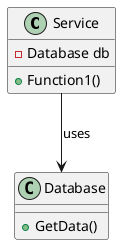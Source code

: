 @startuml
class Service {
    -Database db
    +Function1()
}

class Database {
    +GetData()
}

Service --> Database : uses
@enduml

@startuml
class Service {
    -Database db
    +Function1()
}

class MockDatabase {
    +GetData()
}

Service --> MockDatabase : uses
@enduml
